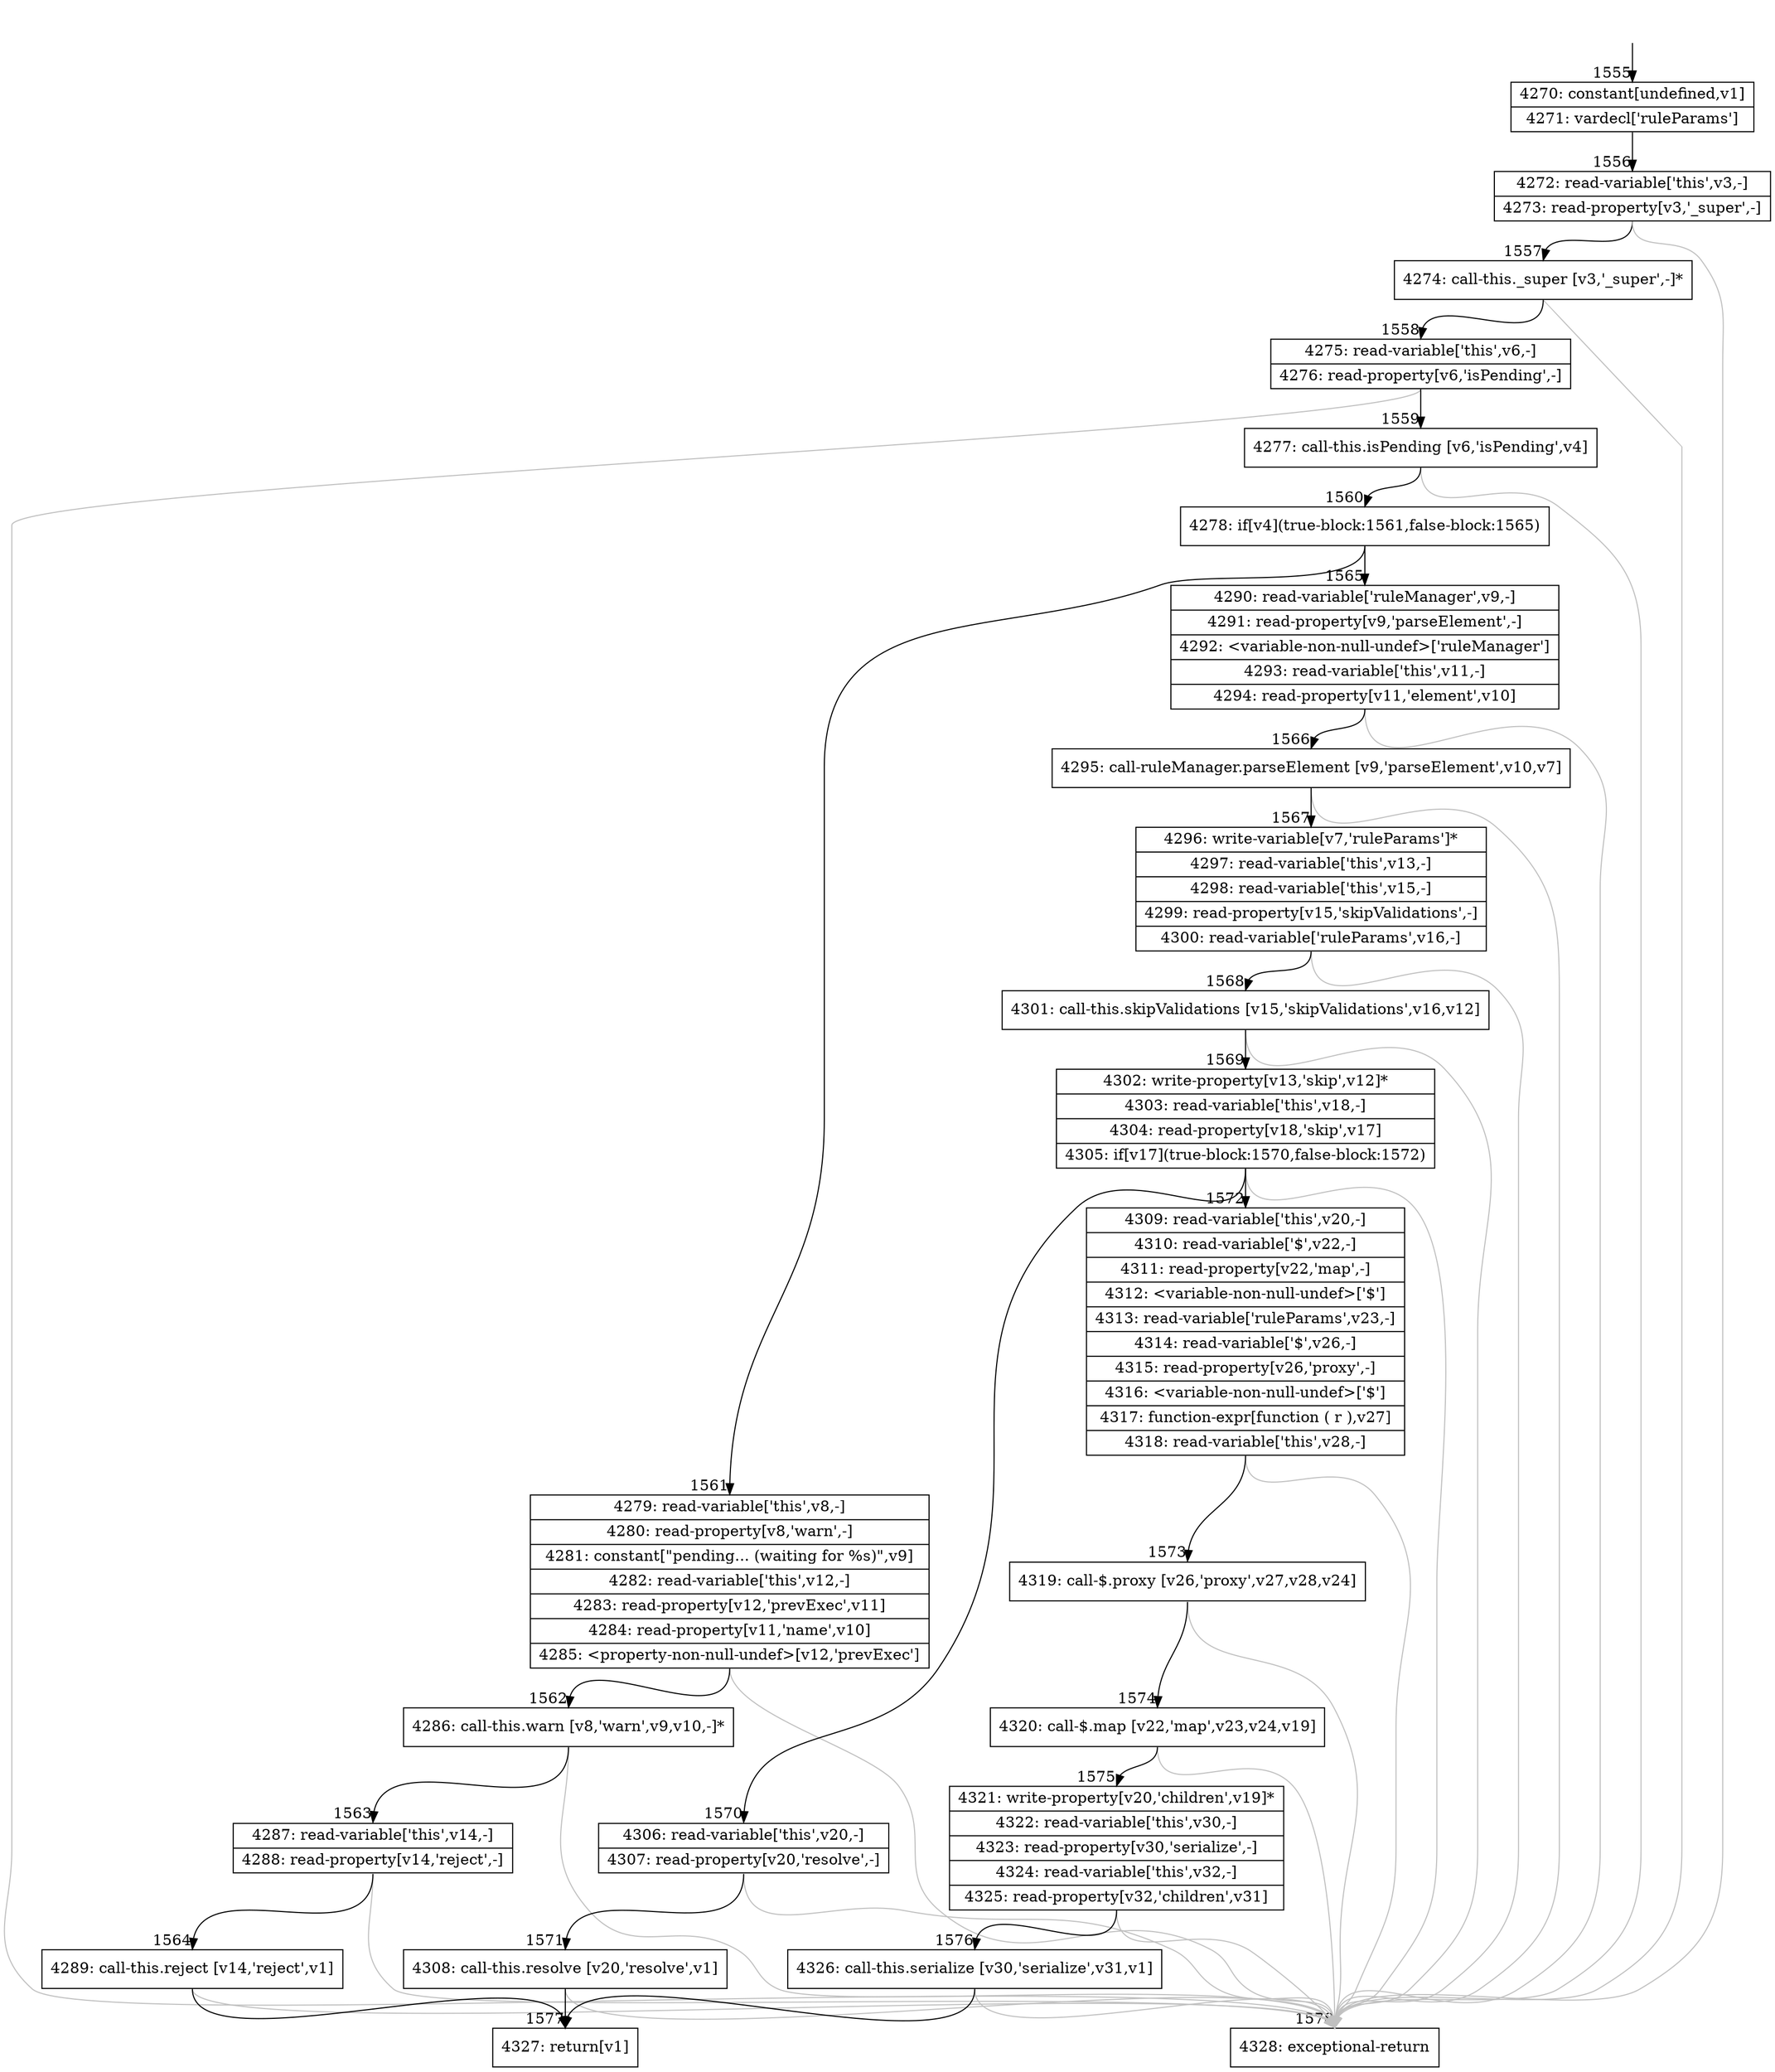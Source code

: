 digraph {
rankdir="TD"
BB_entry145[shape=none,label=""];
BB_entry145 -> BB1555 [tailport=s, headport=n, headlabel="    1555"]
BB1555 [shape=record label="{4270: constant[undefined,v1]|4271: vardecl['ruleParams']}" ] 
BB1555 -> BB1556 [tailport=s, headport=n, headlabel="      1556"]
BB1556 [shape=record label="{4272: read-variable['this',v3,-]|4273: read-property[v3,'_super',-]}" ] 
BB1556 -> BB1557 [tailport=s, headport=n, headlabel="      1557"]
BB1556 -> BB1578 [tailport=s, headport=n, color=gray, headlabel="      1578"]
BB1557 [shape=record label="{4274: call-this._super [v3,'_super',-]*}" ] 
BB1557 -> BB1558 [tailport=s, headport=n, headlabel="      1558"]
BB1557 -> BB1578 [tailport=s, headport=n, color=gray]
BB1558 [shape=record label="{4275: read-variable['this',v6,-]|4276: read-property[v6,'isPending',-]}" ] 
BB1558 -> BB1559 [tailport=s, headport=n, headlabel="      1559"]
BB1558 -> BB1578 [tailport=s, headport=n, color=gray]
BB1559 [shape=record label="{4277: call-this.isPending [v6,'isPending',v4]}" ] 
BB1559 -> BB1560 [tailport=s, headport=n, headlabel="      1560"]
BB1559 -> BB1578 [tailport=s, headport=n, color=gray]
BB1560 [shape=record label="{4278: if[v4](true-block:1561,false-block:1565)}" ] 
BB1560 -> BB1561 [tailport=s, headport=n, headlabel="      1561"]
BB1560 -> BB1565 [tailport=s, headport=n, headlabel="      1565"]
BB1561 [shape=record label="{4279: read-variable['this',v8,-]|4280: read-property[v8,'warn',-]|4281: constant[\"pending... (waiting for %s)\",v9]|4282: read-variable['this',v12,-]|4283: read-property[v12,'prevExec',v11]|4284: read-property[v11,'name',v10]|4285: \<property-non-null-undef\>[v12,'prevExec']}" ] 
BB1561 -> BB1562 [tailport=s, headport=n, headlabel="      1562"]
BB1561 -> BB1578 [tailport=s, headport=n, color=gray]
BB1562 [shape=record label="{4286: call-this.warn [v8,'warn',v9,v10,-]*}" ] 
BB1562 -> BB1563 [tailport=s, headport=n, headlabel="      1563"]
BB1562 -> BB1578 [tailport=s, headport=n, color=gray]
BB1563 [shape=record label="{4287: read-variable['this',v14,-]|4288: read-property[v14,'reject',-]}" ] 
BB1563 -> BB1564 [tailport=s, headport=n, headlabel="      1564"]
BB1563 -> BB1578 [tailport=s, headport=n, color=gray]
BB1564 [shape=record label="{4289: call-this.reject [v14,'reject',v1]}" ] 
BB1564 -> BB1577 [tailport=s, headport=n, headlabel="      1577"]
BB1564 -> BB1578 [tailport=s, headport=n, color=gray]
BB1565 [shape=record label="{4290: read-variable['ruleManager',v9,-]|4291: read-property[v9,'parseElement',-]|4292: \<variable-non-null-undef\>['ruleManager']|4293: read-variable['this',v11,-]|4294: read-property[v11,'element',v10]}" ] 
BB1565 -> BB1566 [tailport=s, headport=n, headlabel="      1566"]
BB1565 -> BB1578 [tailport=s, headport=n, color=gray]
BB1566 [shape=record label="{4295: call-ruleManager.parseElement [v9,'parseElement',v10,v7]}" ] 
BB1566 -> BB1567 [tailport=s, headport=n, headlabel="      1567"]
BB1566 -> BB1578 [tailport=s, headport=n, color=gray]
BB1567 [shape=record label="{4296: write-variable[v7,'ruleParams']*|4297: read-variable['this',v13,-]|4298: read-variable['this',v15,-]|4299: read-property[v15,'skipValidations',-]|4300: read-variable['ruleParams',v16,-]}" ] 
BB1567 -> BB1568 [tailport=s, headport=n, headlabel="      1568"]
BB1567 -> BB1578 [tailport=s, headport=n, color=gray]
BB1568 [shape=record label="{4301: call-this.skipValidations [v15,'skipValidations',v16,v12]}" ] 
BB1568 -> BB1569 [tailport=s, headport=n, headlabel="      1569"]
BB1568 -> BB1578 [tailport=s, headport=n, color=gray]
BB1569 [shape=record label="{4302: write-property[v13,'skip',v12]*|4303: read-variable['this',v18,-]|4304: read-property[v18,'skip',v17]|4305: if[v17](true-block:1570,false-block:1572)}" ] 
BB1569 -> BB1570 [tailport=s, headport=n, headlabel="      1570"]
BB1569 -> BB1572 [tailport=s, headport=n, headlabel="      1572"]
BB1569 -> BB1578 [tailport=s, headport=n, color=gray]
BB1570 [shape=record label="{4306: read-variable['this',v20,-]|4307: read-property[v20,'resolve',-]}" ] 
BB1570 -> BB1571 [tailport=s, headport=n, headlabel="      1571"]
BB1570 -> BB1578 [tailport=s, headport=n, color=gray]
BB1571 [shape=record label="{4308: call-this.resolve [v20,'resolve',v1]}" ] 
BB1571 -> BB1577 [tailport=s, headport=n]
BB1571 -> BB1578 [tailport=s, headport=n, color=gray]
BB1572 [shape=record label="{4309: read-variable['this',v20,-]|4310: read-variable['$',v22,-]|4311: read-property[v22,'map',-]|4312: \<variable-non-null-undef\>['$']|4313: read-variable['ruleParams',v23,-]|4314: read-variable['$',v26,-]|4315: read-property[v26,'proxy',-]|4316: \<variable-non-null-undef\>['$']|4317: function-expr[function ( r ),v27]|4318: read-variable['this',v28,-]}" ] 
BB1572 -> BB1573 [tailport=s, headport=n, headlabel="      1573"]
BB1572 -> BB1578 [tailport=s, headport=n, color=gray]
BB1573 [shape=record label="{4319: call-$.proxy [v26,'proxy',v27,v28,v24]}" ] 
BB1573 -> BB1574 [tailport=s, headport=n, headlabel="      1574"]
BB1573 -> BB1578 [tailport=s, headport=n, color=gray]
BB1574 [shape=record label="{4320: call-$.map [v22,'map',v23,v24,v19]}" ] 
BB1574 -> BB1575 [tailport=s, headport=n, headlabel="      1575"]
BB1574 -> BB1578 [tailport=s, headport=n, color=gray]
BB1575 [shape=record label="{4321: write-property[v20,'children',v19]*|4322: read-variable['this',v30,-]|4323: read-property[v30,'serialize',-]|4324: read-variable['this',v32,-]|4325: read-property[v32,'children',v31]}" ] 
BB1575 -> BB1576 [tailport=s, headport=n, headlabel="      1576"]
BB1575 -> BB1578 [tailport=s, headport=n, color=gray]
BB1576 [shape=record label="{4326: call-this.serialize [v30,'serialize',v31,v1]}" ] 
BB1576 -> BB1577 [tailport=s, headport=n]
BB1576 -> BB1578 [tailport=s, headport=n, color=gray]
BB1577 [shape=record label="{4327: return[v1]}" ] 
BB1578 [shape=record label="{4328: exceptional-return}" ] 
//#$~ 1438
}
